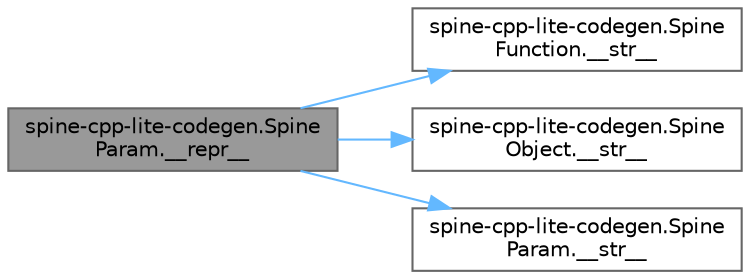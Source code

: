 digraph "spine-cpp-lite-codegen.SpineParam.__repr__"
{
 // LATEX_PDF_SIZE
  bgcolor="transparent";
  edge [fontname=Helvetica,fontsize=10,labelfontname=Helvetica,labelfontsize=10];
  node [fontname=Helvetica,fontsize=10,shape=box,height=0.2,width=0.4];
  rankdir="LR";
  Node1 [id="Node000001",label="spine-cpp-lite-codegen.Spine\lParam.__repr__",height=0.2,width=0.4,color="gray40", fillcolor="grey60", style="filled", fontcolor="black",tooltip=" "];
  Node1 -> Node2 [id="edge1_Node000001_Node000002",color="steelblue1",style="solid",tooltip=" "];
  Node2 [id="Node000002",label="spine-cpp-lite-codegen.Spine\lFunction.__str__",height=0.2,width=0.4,color="grey40", fillcolor="white", style="filled",URL="$classspine-cpp-lite-codegen_1_1_spine_function.html#a326922ea1eefdebbaa74e63ba63b528c",tooltip=" "];
  Node1 -> Node3 [id="edge2_Node000001_Node000003",color="steelblue1",style="solid",tooltip=" "];
  Node3 [id="Node000003",label="spine-cpp-lite-codegen.Spine\lObject.__str__",height=0.2,width=0.4,color="grey40", fillcolor="white", style="filled",URL="$classspine-cpp-lite-codegen_1_1_spine_object.html#a44f7bb8216a265a7b33c3dddcaed497f",tooltip=" "];
  Node1 -> Node4 [id="edge3_Node000001_Node000004",color="steelblue1",style="solid",tooltip=" "];
  Node4 [id="Node000004",label="spine-cpp-lite-codegen.Spine\lParam.__str__",height=0.2,width=0.4,color="grey40", fillcolor="white", style="filled",URL="$classspine-cpp-lite-codegen_1_1_spine_param.html#ad37b7040cdadf55cdbaad9f0522802bf",tooltip=" "];
}
